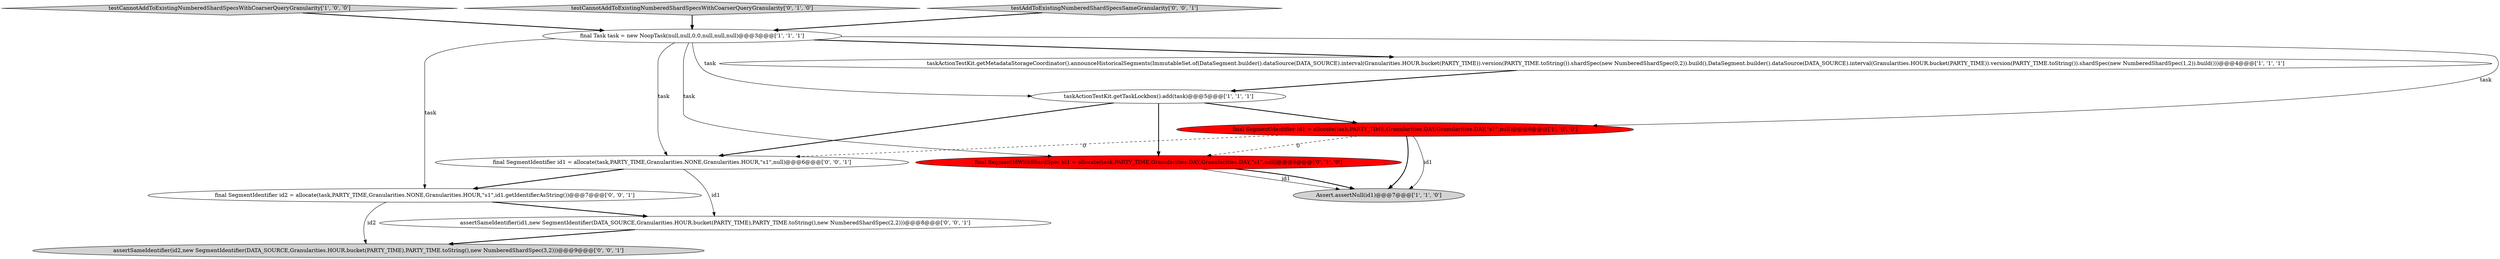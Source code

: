 digraph {
2 [style = filled, label = "testCannotAddToExistingNumberedShardSpecsWithCoarserQueryGranularity['1', '0', '0']", fillcolor = lightgray, shape = diamond image = "AAA0AAABBB1BBB"];
6 [style = filled, label = "testCannotAddToExistingNumberedShardSpecsWithCoarserQueryGranularity['0', '1', '0']", fillcolor = lightgray, shape = diamond image = "AAA0AAABBB2BBB"];
1 [style = filled, label = "final Task task = new NoopTask(null,null,0,0,null,null,null)@@@3@@@['1', '1', '1']", fillcolor = white, shape = ellipse image = "AAA0AAABBB1BBB"];
11 [style = filled, label = "final SegmentIdentifier id1 = allocate(task,PARTY_TIME,Granularities.NONE,Granularities.HOUR,\"s1\",null)@@@6@@@['0', '0', '1']", fillcolor = white, shape = ellipse image = "AAA0AAABBB3BBB"];
10 [style = filled, label = "assertSameIdentifier(id1,new SegmentIdentifier(DATA_SOURCE,Granularities.HOUR.bucket(PARTY_TIME),PARTY_TIME.toString(),new NumberedShardSpec(2,2)))@@@8@@@['0', '0', '1']", fillcolor = white, shape = ellipse image = "AAA0AAABBB3BBB"];
5 [style = filled, label = "Assert.assertNull(id1)@@@7@@@['1', '1', '0']", fillcolor = lightgray, shape = ellipse image = "AAA0AAABBB1BBB"];
0 [style = filled, label = "taskActionTestKit.getTaskLockbox().add(task)@@@5@@@['1', '1', '1']", fillcolor = white, shape = ellipse image = "AAA0AAABBB1BBB"];
12 [style = filled, label = "assertSameIdentifier(id2,new SegmentIdentifier(DATA_SOURCE,Granularities.HOUR.bucket(PARTY_TIME),PARTY_TIME.toString(),new NumberedShardSpec(3,2)))@@@9@@@['0', '0', '1']", fillcolor = lightgray, shape = ellipse image = "AAA0AAABBB3BBB"];
8 [style = filled, label = "final SegmentIdentifier id2 = allocate(task,PARTY_TIME,Granularities.NONE,Granularities.HOUR,\"s1\",id1.getIdentifierAsString())@@@7@@@['0', '0', '1']", fillcolor = white, shape = ellipse image = "AAA0AAABBB3BBB"];
3 [style = filled, label = "taskActionTestKit.getMetadataStorageCoordinator().announceHistoricalSegments(ImmutableSet.of(DataSegment.builder().dataSource(DATA_SOURCE).interval(Granularities.HOUR.bucket(PARTY_TIME)).version(PARTY_TIME.toString()).shardSpec(new NumberedShardSpec(0,2)).build(),DataSegment.builder().dataSource(DATA_SOURCE).interval(Granularities.HOUR.bucket(PARTY_TIME)).version(PARTY_TIME.toString()).shardSpec(new NumberedShardSpec(1,2)).build()))@@@4@@@['1', '1', '1']", fillcolor = white, shape = ellipse image = "AAA0AAABBB1BBB"];
9 [style = filled, label = "testAddToExistingNumberedShardSpecsSameGranularity['0', '0', '1']", fillcolor = lightgray, shape = diamond image = "AAA0AAABBB3BBB"];
4 [style = filled, label = "final SegmentIdentifier id1 = allocate(task,PARTY_TIME,Granularities.DAY,Granularities.DAY,\"s1\",null)@@@6@@@['1', '0', '0']", fillcolor = red, shape = ellipse image = "AAA1AAABBB1BBB"];
7 [style = filled, label = "final SegmentIdWithShardSpec id1 = allocate(task,PARTY_TIME,Granularities.DAY,Granularities.DAY,\"s1\",null)@@@6@@@['0', '1', '0']", fillcolor = red, shape = ellipse image = "AAA1AAABBB2BBB"];
8->10 [style = bold, label=""];
1->4 [style = solid, label="task"];
4->5 [style = solid, label="id1"];
2->1 [style = bold, label=""];
1->3 [style = bold, label=""];
0->11 [style = bold, label=""];
7->5 [style = solid, label="id1"];
8->12 [style = solid, label="id2"];
1->0 [style = solid, label="task"];
3->0 [style = bold, label=""];
0->7 [style = bold, label=""];
6->1 [style = bold, label=""];
7->5 [style = bold, label=""];
1->7 [style = solid, label="task"];
1->11 [style = solid, label="task"];
0->4 [style = bold, label=""];
10->12 [style = bold, label=""];
4->7 [style = dashed, label="0"];
11->8 [style = bold, label=""];
4->11 [style = dashed, label="0"];
9->1 [style = bold, label=""];
11->10 [style = solid, label="id1"];
4->5 [style = bold, label=""];
1->8 [style = solid, label="task"];
}
